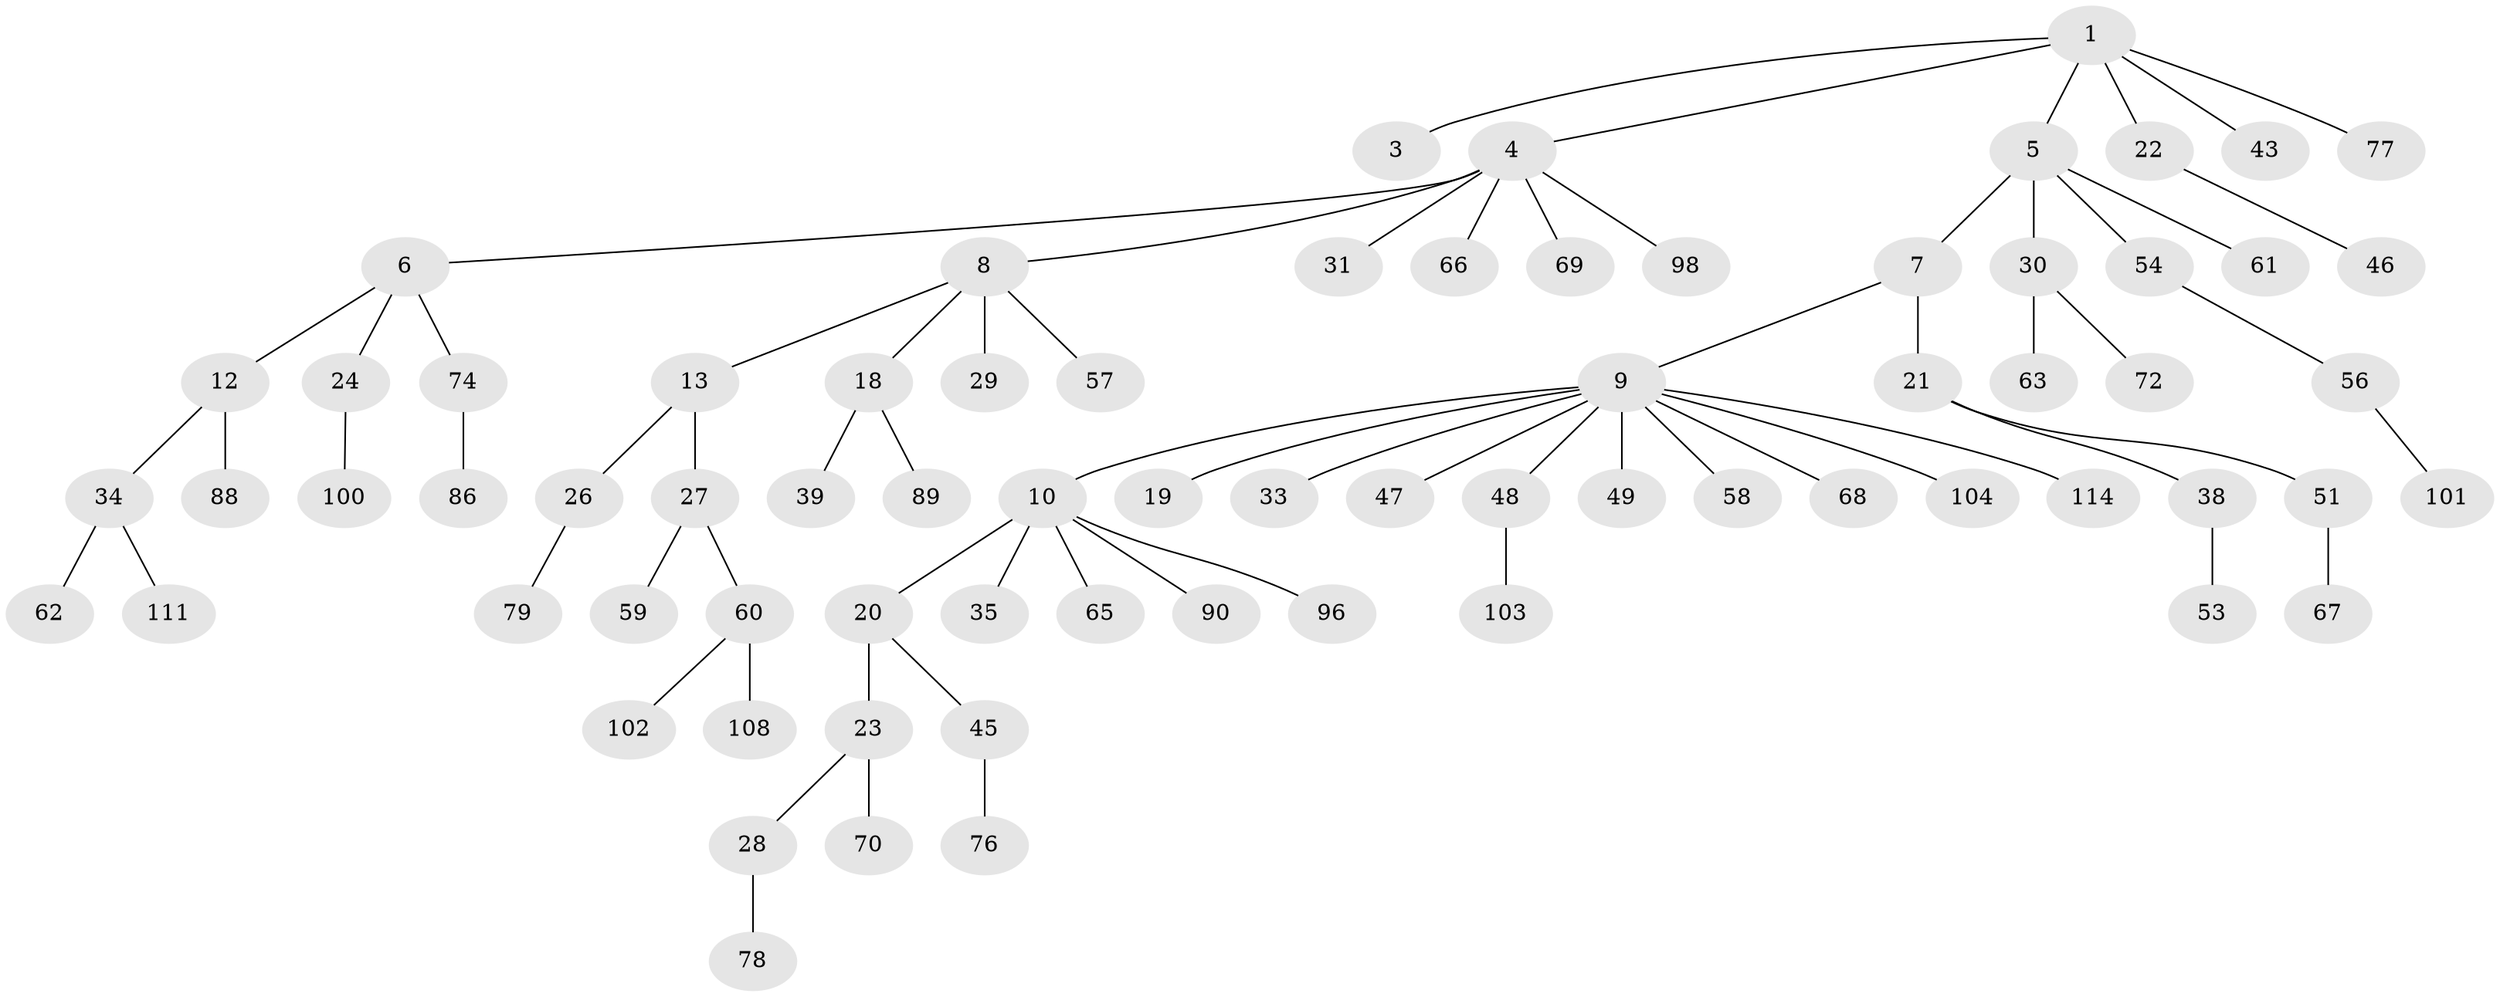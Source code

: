 // original degree distribution, {5: 0.03508771929824561, 3: 0.15789473684210525, 2: 0.22807017543859648, 4: 0.05263157894736842, 6: 0.017543859649122806, 7: 0.008771929824561403, 1: 0.5}
// Generated by graph-tools (version 1.1) at 2025/11/02/27/25 16:11:29]
// undirected, 72 vertices, 71 edges
graph export_dot {
graph [start="1"]
  node [color=gray90,style=filled];
  1 [super="+2"];
  3 [super="+11"];
  4 [super="+25"];
  5 [super="+52"];
  6 [super="+15"];
  7 [super="+40"];
  8 [super="+92"];
  9 [super="+17"];
  10 [super="+14"];
  12 [super="+42"];
  13 [super="+16"];
  18 [super="+44"];
  19;
  20 [super="+36"];
  21 [super="+32"];
  22 [super="+107"];
  23 [super="+83"];
  24 [super="+50"];
  26 [super="+97"];
  27 [super="+73"];
  28 [super="+105"];
  29;
  30 [super="+93"];
  31;
  33 [super="+82"];
  34 [super="+37"];
  35 [super="+55"];
  38 [super="+41"];
  39;
  43;
  45;
  46;
  47 [super="+71"];
  48 [super="+99"];
  49;
  51 [super="+109"];
  53;
  54 [super="+87"];
  56 [super="+64"];
  57 [super="+75"];
  58 [super="+113"];
  59;
  60 [super="+95"];
  61 [super="+81"];
  62;
  63;
  65;
  66 [super="+85"];
  67;
  68 [super="+94"];
  69;
  70 [super="+80"];
  72 [super="+84"];
  74;
  76;
  77;
  78;
  79;
  86 [super="+91"];
  88;
  89;
  90;
  96;
  98 [super="+106"];
  100 [super="+112"];
  101;
  102;
  103;
  104;
  108 [super="+110"];
  111;
  114;
  1 -- 4;
  1 -- 5;
  1 -- 22;
  1 -- 77;
  1 -- 3;
  1 -- 43;
  4 -- 6;
  4 -- 8;
  4 -- 69;
  4 -- 66;
  4 -- 98;
  4 -- 31;
  5 -- 7;
  5 -- 30;
  5 -- 54;
  5 -- 61;
  6 -- 12;
  6 -- 24;
  6 -- 74;
  7 -- 9;
  7 -- 21;
  8 -- 13;
  8 -- 18;
  8 -- 29;
  8 -- 57;
  9 -- 10;
  9 -- 47;
  9 -- 48;
  9 -- 68;
  9 -- 104;
  9 -- 33;
  9 -- 49;
  9 -- 114;
  9 -- 19;
  9 -- 58;
  10 -- 20;
  10 -- 65;
  10 -- 96;
  10 -- 35;
  10 -- 90;
  12 -- 34;
  12 -- 88;
  13 -- 27;
  13 -- 26;
  18 -- 39;
  18 -- 89;
  20 -- 23;
  20 -- 45;
  21 -- 38;
  21 -- 51;
  22 -- 46;
  23 -- 28;
  23 -- 70;
  24 -- 100;
  26 -- 79;
  27 -- 59;
  27 -- 60;
  28 -- 78;
  30 -- 63;
  30 -- 72;
  34 -- 62;
  34 -- 111;
  38 -- 53;
  45 -- 76;
  48 -- 103;
  51 -- 67;
  54 -- 56;
  56 -- 101;
  60 -- 102;
  60 -- 108;
  74 -- 86;
}
